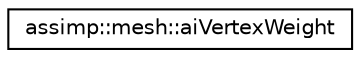 digraph "Graphical Class Hierarchy"
{
  edge [fontname="Helvetica",fontsize="10",labelfontname="Helvetica",labelfontsize="10"];
  node [fontname="Helvetica",fontsize="10",shape=record];
  rankdir="LR";
  Node1 [label="assimp::mesh::aiVertexWeight",height=0.2,width=0.4,color="black", fillcolor="white", style="filled",URL="$structassimp_1_1mesh_1_1ai_vertex_weight.html"];
}
